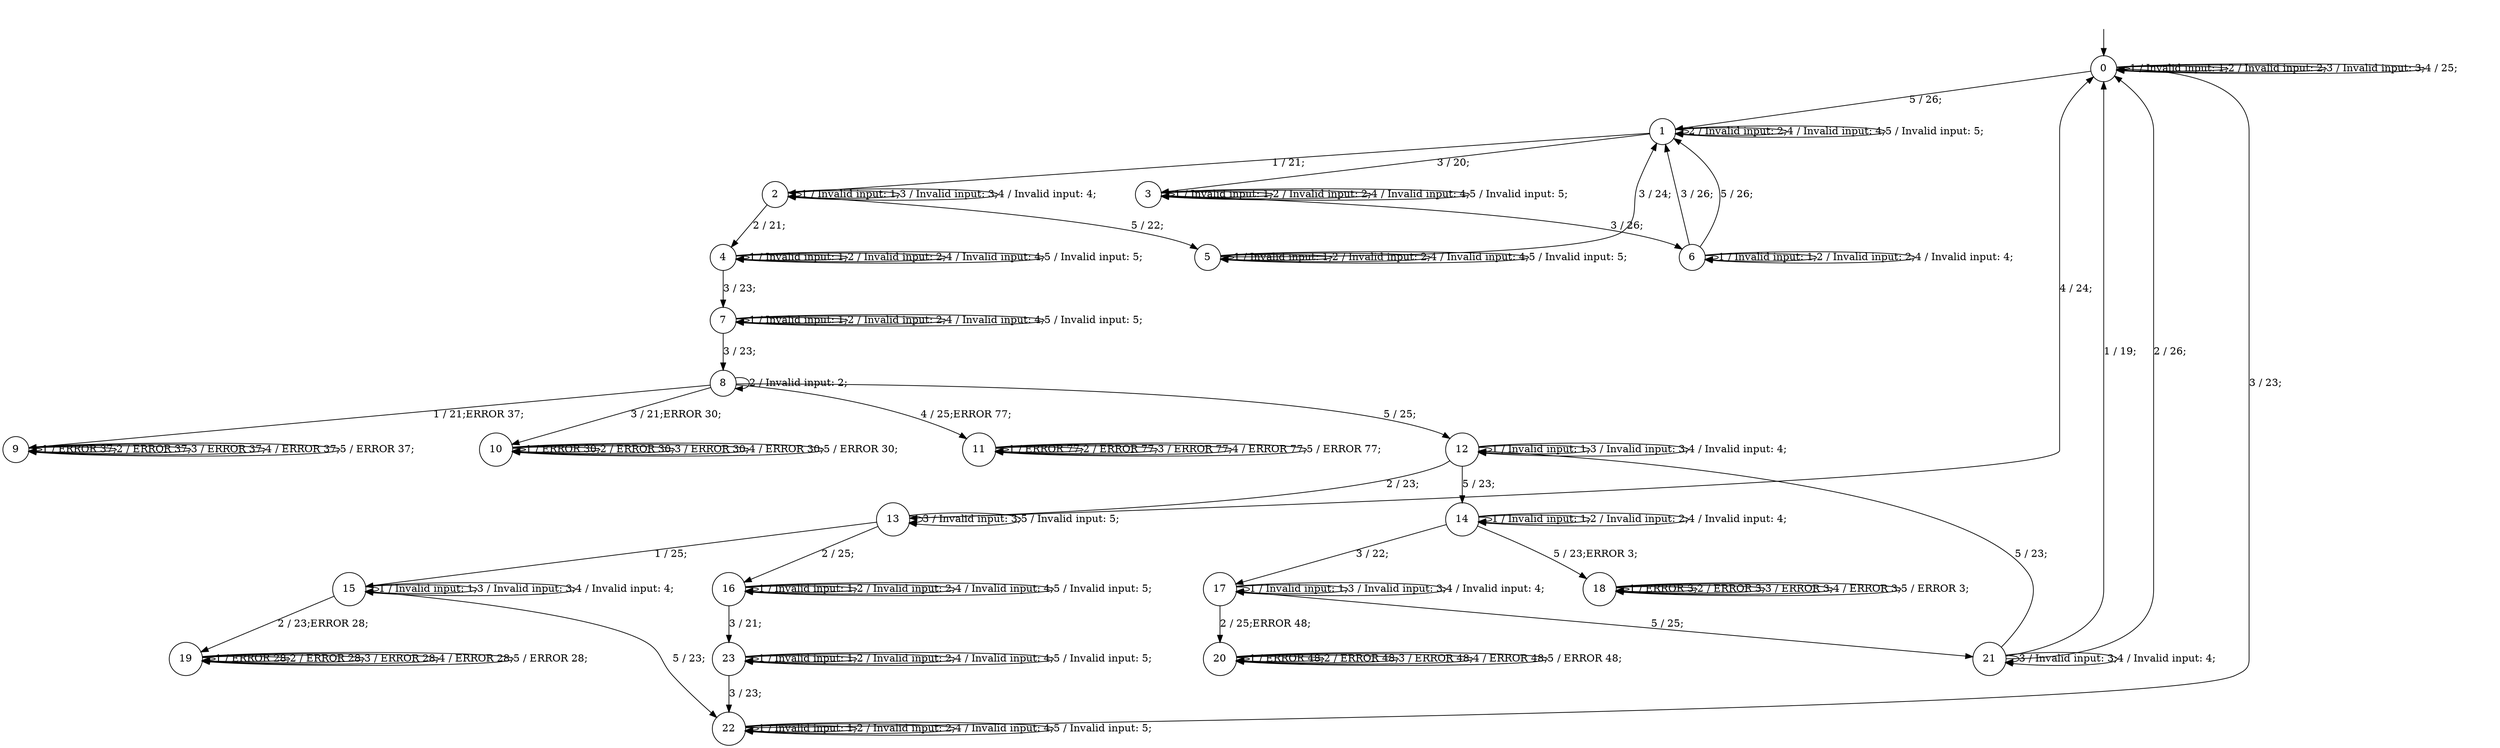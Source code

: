digraph g {
__start0 [label="" shape="none"];

	s0 [shape="circle" label="0"];
	s1 [shape="circle" label="1"];
	s2 [shape="circle" label="2"];
	s3 [shape="circle" label="3"];
	s4 [shape="circle" label="4"];
	s5 [shape="circle" label="5"];
	s6 [shape="circle" label="6"];
	s7 [shape="circle" label="7"];
	s8 [shape="circle" label="8"];
	s9 [shape="circle" label="9"];
	s10 [shape="circle" label="10"];
	s11 [shape="circle" label="11"];
	s12 [shape="circle" label="12"];
	s13 [shape="circle" label="13"];
	s14 [shape="circle" label="14"];
	s15 [shape="circle" label="15"];
	s16 [shape="circle" label="16"];
	s17 [shape="circle" label="17"];
	s18 [shape="circle" label="18"];
	s19 [shape="circle" label="19"];
	s20 [shape="circle" label="20"];
	s21 [shape="circle" label="21"];
	s22 [shape="circle" label="22"];
	s23 [shape="circle" label="23"];
	s0 -> s0 [label="1 / Invalid input: 1;"];
	s0 -> s0 [label="2 / Invalid input: 2;"];
	s0 -> s0 [label="3 / Invalid input: 3;"];
	s0 -> s0 [label="4 / 25;"];
	s0 -> s1 [label="5 / 26;"];
	s1 -> s2 [label="1 / 21;"];
	s1 -> s1 [label="2 / Invalid input: 2;"];
	s1 -> s3 [label="3 / 20;"];
	s1 -> s1 [label="4 / Invalid input: 4;"];
	s1 -> s1 [label="5 / Invalid input: 5;"];
	s2 -> s2 [label="1 / Invalid input: 1;"];
	s2 -> s4 [label="2 / 21;"];
	s2 -> s2 [label="3 / Invalid input: 3;"];
	s2 -> s2 [label="4 / Invalid input: 4;"];
	s2 -> s5 [label="5 / 22;"];
	s3 -> s3 [label="1 / Invalid input: 1;"];
	s3 -> s3 [label="2 / Invalid input: 2;"];
	s3 -> s6 [label="3 / 26;"];
	s3 -> s3 [label="4 / Invalid input: 4;"];
	s3 -> s3 [label="5 / Invalid input: 5;"];
	s4 -> s4 [label="1 / Invalid input: 1;"];
	s4 -> s4 [label="2 / Invalid input: 2;"];
	s4 -> s7 [label="3 / 23;"];
	s4 -> s4 [label="4 / Invalid input: 4;"];
	s4 -> s4 [label="5 / Invalid input: 5;"];
	s5 -> s5 [label="1 / Invalid input: 1;"];
	s5 -> s5 [label="2 / Invalid input: 2;"];
	s5 -> s1 [label="3 / 24;"];
	s5 -> s5 [label="4 / Invalid input: 4;"];
	s5 -> s5 [label="5 / Invalid input: 5;"];
	s6 -> s6 [label="1 / Invalid input: 1;"];
	s6 -> s6 [label="2 / Invalid input: 2;"];
	s6 -> s1 [label="3 / 26;"];
	s6 -> s6 [label="4 / Invalid input: 4;"];
	s6 -> s1 [label="5 / 26;"];
	s7 -> s7 [label="1 / Invalid input: 1;"];
	s7 -> s7 [label="2 / Invalid input: 2;"];
	s7 -> s8 [label="3 / 23;"];
	s7 -> s7 [label="4 / Invalid input: 4;"];
	s7 -> s7 [label="5 / Invalid input: 5;"];
	s8 -> s9 [label="1 / 21;ERROR 37;"];
	s8 -> s8 [label="2 / Invalid input: 2;"];
	s8 -> s10 [label="3 / 21;ERROR 30;"];
	s8 -> s11 [label="4 / 25;ERROR 77;"];
	s8 -> s12 [label="5 / 25;"];
	s9 -> s9 [label="1 / ERROR 37;"];
	s9 -> s9 [label="2 / ERROR 37;"];
	s9 -> s9 [label="3 / ERROR 37;"];
	s9 -> s9 [label="4 / ERROR 37;"];
	s9 -> s9 [label="5 / ERROR 37;"];
	s10 -> s10 [label="1 / ERROR 30;"];
	s10 -> s10 [label="2 / ERROR 30;"];
	s10 -> s10 [label="3 / ERROR 30;"];
	s10 -> s10 [label="4 / ERROR 30;"];
	s10 -> s10 [label="5 / ERROR 30;"];
	s11 -> s11 [label="1 / ERROR 77;"];
	s11 -> s11 [label="2 / ERROR 77;"];
	s11 -> s11 [label="3 / ERROR 77;"];
	s11 -> s11 [label="4 / ERROR 77;"];
	s11 -> s11 [label="5 / ERROR 77;"];
	s12 -> s12 [label="1 / Invalid input: 1;"];
	s12 -> s13 [label="2 / 23;"];
	s12 -> s12 [label="3 / Invalid input: 3;"];
	s12 -> s12 [label="4 / Invalid input: 4;"];
	s12 -> s14 [label="5 / 23;"];
	s13 -> s15 [label="1 / 25;"];
	s13 -> s16 [label="2 / 25;"];
	s13 -> s13 [label="3 / Invalid input: 3;"];
	s13 -> s0 [label="4 / 24;"];
	s13 -> s13 [label="5 / Invalid input: 5;"];
	s14 -> s14 [label="1 / Invalid input: 1;"];
	s14 -> s14 [label="2 / Invalid input: 2;"];
	s14 -> s17 [label="3 / 22;"];
	s14 -> s14 [label="4 / Invalid input: 4;"];
	s14 -> s18 [label="5 / 23;ERROR 3;"];
	s15 -> s15 [label="1 / Invalid input: 1;"];
	s15 -> s19 [label="2 / 23;ERROR 28;"];
	s15 -> s15 [label="3 / Invalid input: 3;"];
	s15 -> s15 [label="4 / Invalid input: 4;"];
	s15 -> s22 [label="5 / 23;"];
	s16 -> s16 [label="1 / Invalid input: 1;"];
	s16 -> s16 [label="2 / Invalid input: 2;"];
	s16 -> s23 [label="3 / 21;"];
	s16 -> s16 [label="4 / Invalid input: 4;"];
	s16 -> s16 [label="5 / Invalid input: 5;"];
	s17 -> s17 [label="1 / Invalid input: 1;"];
	s17 -> s20 [label="2 / 25;ERROR 48;"];
	s17 -> s17 [label="3 / Invalid input: 3;"];
	s17 -> s17 [label="4 / Invalid input: 4;"];
	s17 -> s21 [label="5 / 25;"];
	s18 -> s18 [label="1 / ERROR 3;"];
	s18 -> s18 [label="2 / ERROR 3;"];
	s18 -> s18 [label="3 / ERROR 3;"];
	s18 -> s18 [label="4 / ERROR 3;"];
	s18 -> s18 [label="5 / ERROR 3;"];
	s19 -> s19 [label="1 / ERROR 28;"];
	s19 -> s19 [label="2 / ERROR 28;"];
	s19 -> s19 [label="3 / ERROR 28;"];
	s19 -> s19 [label="4 / ERROR 28;"];
	s19 -> s19 [label="5 / ERROR 28;"];
	s20 -> s20 [label="1 / ERROR 48;"];
	s20 -> s20 [label="2 / ERROR 48;"];
	s20 -> s20 [label="3 / ERROR 48;"];
	s20 -> s20 [label="4 / ERROR 48;"];
	s20 -> s20 [label="5 / ERROR 48;"];
	s21 -> s0 [label="1 / 19;"];
	s21 -> s0 [label="2 / 26;"];
	s21 -> s21 [label="3 / Invalid input: 3;"];
	s21 -> s21 [label="4 / Invalid input: 4;"];
	s21 -> s12 [label="5 / 23;"];
	s22 -> s22 [label="1 / Invalid input: 1;"];
	s22 -> s22 [label="2 / Invalid input: 2;"];
	s22 -> s0 [label="3 / 23;"];
	s22 -> s22 [label="4 / Invalid input: 4;"];
	s22 -> s22 [label="5 / Invalid input: 5;"];
	s23 -> s23 [label="1 / Invalid input: 1;"];
	s23 -> s23 [label="2 / Invalid input: 2;"];
	s23 -> s22 [label="3 / 23;"];
	s23 -> s23 [label="4 / Invalid input: 4;"];
	s23 -> s23 [label="5 / Invalid input: 5;"];

__start0 -> s0;
}
